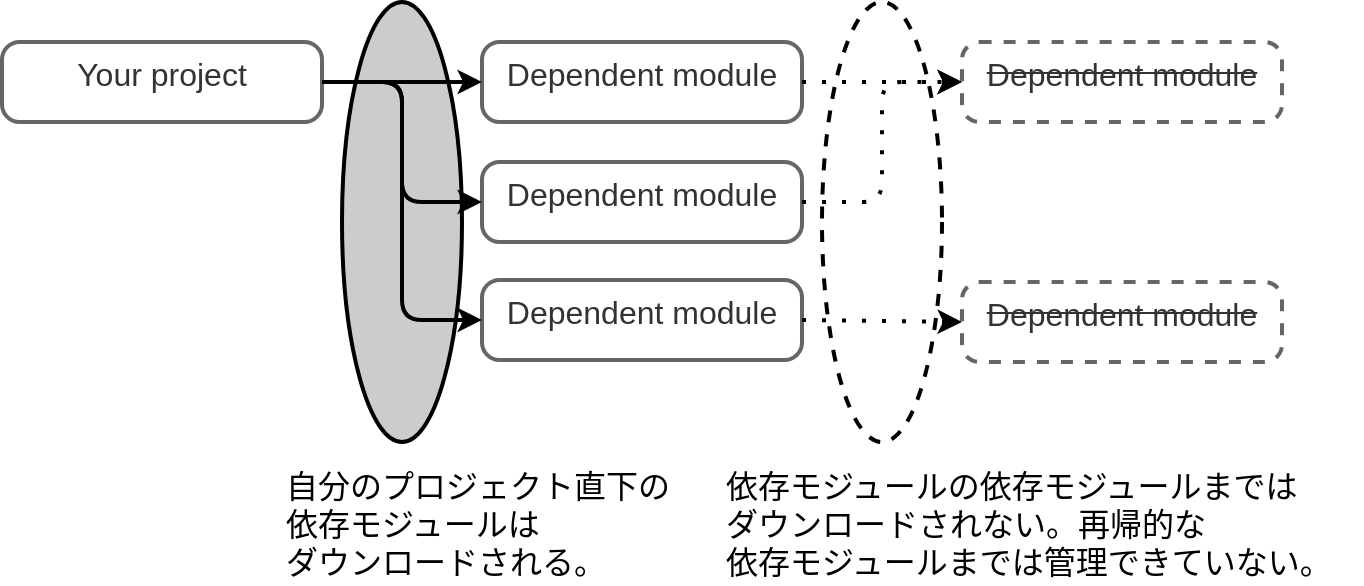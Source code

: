 <mxfile version="11.1.4" type="device"><diagram id="RICBgVKeS9wjsVbyqPzQ" name="Page-1"><mxGraphModel dx="1180" dy="783" grid="1" gridSize="10" guides="1" tooltips="1" connect="1" arrows="1" fold="1" page="1" pageScale="1" pageWidth="850" pageHeight="1100" math="0" shadow="0"><root><mxCell id="0"/><mxCell id="1" parent="0"/><mxCell id="lxUQZETs-2vO3OefuNXF-19" value="" style="ellipse;whiteSpace=wrap;html=1;strokeColor=#000000;fillColor=none;align=left;strokeWidth=2;dashed=1;" parent="1" vertex="1"><mxGeometry x="450" y="20" width="60" height="220" as="geometry"/></mxCell><mxCell id="lxUQZETs-2vO3OefuNXF-17" value="" style="ellipse;whiteSpace=wrap;html=1;strokeColor=#000000;fillColor=#CCCCCC;align=left;strokeWidth=2;" parent="1" vertex="1"><mxGeometry x="210" y="20" width="60" height="220" as="geometry"/></mxCell><mxCell id="lxUQZETs-2vO3OefuNXF-1" value="&lt;font style=&quot;font-size: 16px&quot;&gt;Your project&lt;/font&gt;" style="rounded=1;whiteSpace=wrap;html=1;fillColor=#FFFFFF;strokeColor=#666666;fontColor=#333333;strokeWidth=2;align=center;verticalAlign=top;arcSize=22;" parent="1" vertex="1"><mxGeometry x="40" y="40" width="160" height="40" as="geometry"/></mxCell><mxCell id="lxUQZETs-2vO3OefuNXF-4" value="&lt;font style=&quot;font-size: 16px&quot;&gt;Dependent module&lt;/font&gt;" style="rounded=1;whiteSpace=wrap;html=1;fillColor=#FFFFFF;strokeColor=#666666;fontColor=#333333;strokeWidth=2;align=center;verticalAlign=top;arcSize=22;" parent="1" vertex="1"><mxGeometry x="280" y="40" width="160" height="40" as="geometry"/></mxCell><mxCell id="lxUQZETs-2vO3OefuNXF-5" value="&lt;font style=&quot;font-size: 16px&quot;&gt;Dependent module&lt;/font&gt;" style="rounded=1;whiteSpace=wrap;html=1;fillColor=#FFFFFF;strokeColor=#666666;fontColor=#333333;strokeWidth=2;align=center;verticalAlign=top;arcSize=22;" parent="1" vertex="1"><mxGeometry x="280" y="100" width="160" height="40" as="geometry"/></mxCell><mxCell id="lxUQZETs-2vO3OefuNXF-6" value="&lt;font style=&quot;font-size: 16px&quot;&gt;Dependent module&lt;/font&gt;" style="rounded=1;whiteSpace=wrap;html=1;fillColor=#FFFFFF;strokeColor=#666666;fontColor=#333333;strokeWidth=2;align=center;verticalAlign=top;arcSize=22;" parent="1" vertex="1"><mxGeometry x="280" y="159" width="160" height="40" as="geometry"/></mxCell><mxCell id="lxUQZETs-2vO3OefuNXF-7" value="" style="endArrow=classic;html=1;strokeColor=#000000;strokeWidth=2;exitX=1;exitY=0.5;exitDx=0;exitDy=0;entryX=0;entryY=0.5;entryDx=0;entryDy=0;" parent="1" source="lxUQZETs-2vO3OefuNXF-1" target="lxUQZETs-2vO3OefuNXF-4" edge="1"><mxGeometry width="50" height="50" relative="1" as="geometry"><mxPoint x="560" y="240" as="sourcePoint"/><mxPoint x="640" y="240" as="targetPoint"/></mxGeometry></mxCell><mxCell id="lxUQZETs-2vO3OefuNXF-8" value="" style="endArrow=classic;html=1;strokeColor=#000000;strokeWidth=2;entryX=0;entryY=0.5;entryDx=0;entryDy=0;edgeStyle=orthogonalEdgeStyle;exitX=1;exitY=0.5;exitDx=0;exitDy=0;" parent="1" source="lxUQZETs-2vO3OefuNXF-1" target="lxUQZETs-2vO3OefuNXF-5" edge="1"><mxGeometry width="50" height="50" relative="1" as="geometry"><mxPoint x="240" y="60" as="sourcePoint"/><mxPoint y="440" as="targetPoint"/></mxGeometry></mxCell><mxCell id="lxUQZETs-2vO3OefuNXF-9" value="" style="endArrow=classic;html=1;strokeColor=#000000;strokeWidth=2;entryX=0;entryY=0.5;entryDx=0;entryDy=0;edgeStyle=orthogonalEdgeStyle;exitX=1;exitY=0.5;exitDx=0;exitDy=0;" parent="1" source="lxUQZETs-2vO3OefuNXF-1" target="lxUQZETs-2vO3OefuNXF-6" edge="1"><mxGeometry width="50" height="50" relative="1" as="geometry"><mxPoint x="210" y="70" as="sourcePoint"/><mxPoint x="290" y="150" as="targetPoint"/></mxGeometry></mxCell><mxCell id="lxUQZETs-2vO3OefuNXF-10" value="&lt;strike&gt;&lt;font style=&quot;font-size: 16px&quot;&gt;Dependent module&lt;/font&gt;&lt;/strike&gt;" style="rounded=1;whiteSpace=wrap;html=1;fillColor=none;strokeColor=#666666;fontColor=#333333;strokeWidth=2;align=center;verticalAlign=top;arcSize=22;dashed=1;" parent="1" vertex="1"><mxGeometry x="520" y="40" width="160" height="40" as="geometry"/></mxCell><mxCell id="lxUQZETs-2vO3OefuNXF-11" value="&lt;strike&gt;&lt;font style=&quot;font-size: 16px&quot;&gt;Dependent module&lt;/font&gt;&lt;/strike&gt;" style="rounded=1;whiteSpace=wrap;html=1;fillColor=none;strokeColor=#666666;fontColor=#333333;strokeWidth=2;align=center;verticalAlign=top;arcSize=22;dashed=1;" parent="1" vertex="1"><mxGeometry x="520" y="160" width="160" height="40" as="geometry"/></mxCell><mxCell id="lxUQZETs-2vO3OefuNXF-12" value="" style="endArrow=classic;html=1;strokeColor=#000000;strokeWidth=2;exitX=1;exitY=0.5;exitDx=0;exitDy=0;entryX=0;entryY=0.5;entryDx=0;entryDy=0;dashed=1;dashPattern=1 4;" parent="1" source="lxUQZETs-2vO3OefuNXF-4" target="lxUQZETs-2vO3OefuNXF-10" edge="1"><mxGeometry width="50" height="50" relative="1" as="geometry"><mxPoint x="210" y="70" as="sourcePoint"/><mxPoint x="290" y="70" as="targetPoint"/></mxGeometry></mxCell><mxCell id="lxUQZETs-2vO3OefuNXF-13" value="" style="endArrow=classic;html=1;strokeColor=#000000;strokeWidth=2;entryX=0;entryY=0.5;entryDx=0;entryDy=0;edgeStyle=orthogonalEdgeStyle;exitX=1;exitY=0.5;exitDx=0;exitDy=0;dashed=1;dashPattern=1 4;" parent="1" source="lxUQZETs-2vO3OefuNXF-5" target="lxUQZETs-2vO3OefuNXF-10" edge="1"><mxGeometry width="50" height="50" relative="1" as="geometry"><mxPoint x="320" y="410" as="sourcePoint"/><mxPoint x="400" y="490" as="targetPoint"/></mxGeometry></mxCell><mxCell id="lxUQZETs-2vO3OefuNXF-14" value="" style="endArrow=classic;html=1;strokeColor=#000000;strokeWidth=2;exitX=1;exitY=0.5;exitDx=0;exitDy=0;entryX=0;entryY=0.5;entryDx=0;entryDy=0;dashed=1;dashPattern=1 4;" parent="1" source="lxUQZETs-2vO3OefuNXF-6" target="lxUQZETs-2vO3OefuNXF-11" edge="1"><mxGeometry width="50" height="50" relative="1" as="geometry"><mxPoint x="450" y="70" as="sourcePoint"/><mxPoint x="530" y="70" as="targetPoint"/></mxGeometry></mxCell><mxCell id="lxUQZETs-2vO3OefuNXF-18" value="&lt;font style=&quot;font-size: 16px&quot;&gt;自分のプロジェクト直下の&lt;br&gt;依存モジュールは&lt;br&gt;ダウンロードされる。&lt;/font&gt;" style="text;html=1;resizable=0;points=[];autosize=1;align=left;verticalAlign=top;spacingTop=-4;" parent="1" vertex="1"><mxGeometry x="180" y="250" width="210" height="50" as="geometry"/></mxCell><mxCell id="lxUQZETs-2vO3OefuNXF-20" value="&lt;font style=&quot;font-size: 16px&quot;&gt;依存モジュールの依存モジュールまでは&lt;br&gt;ダウンロードされない。再帰的な&lt;br&gt;依存モジュールまでは管理できていない。&lt;/font&gt;" style="text;html=1;resizable=0;points=[];autosize=1;align=left;verticalAlign=top;spacingTop=-4;" parent="1" vertex="1"><mxGeometry x="400" y="250" width="320" height="50" as="geometry"/></mxCell></root></mxGraphModel></diagram></mxfile>